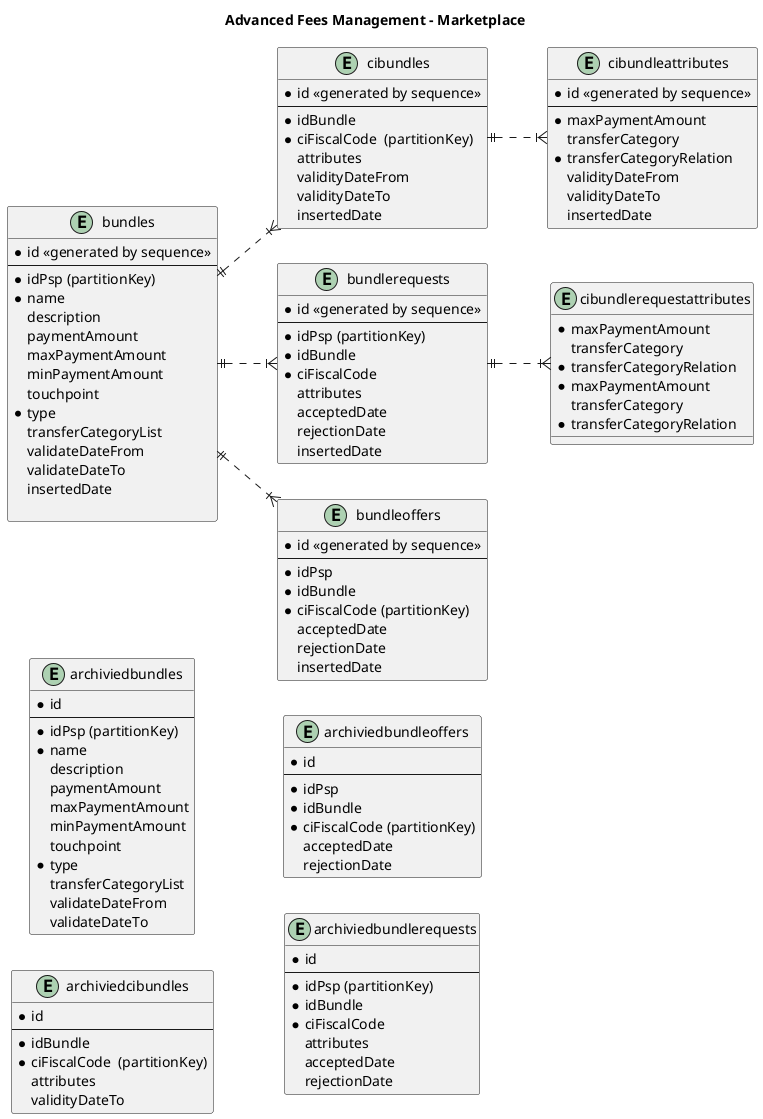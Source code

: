 @startuml ER-debtPosition
left to right direction

title Advanced Fees Management - Marketplace


entity bundles {
  * id <<generated by sequence>>
  --
  * idPsp (partitionKey)
  * name
  description
  paymentAmount
  maxPaymentAmount
  minPaymentAmount
  touchpoint
  * type
  transferCategoryList
  validateDateFrom
  validateDateTo
  insertedDate

}

entity cibundles {
  * id <<generated by sequence>>
  --
  * idBundle
  * ciFiscalCode  (partitionKey)
  attributes
  validityDateFrom
  validityDateTo
  insertedDate
}

entity cibundleattributes {
  * id <<generated by sequence>>
  --
  * maxPaymentAmount
  transferCategory
  * transferCategoryRelation
  validityDateFrom
  validityDateTo
  insertedDate
}

entity bundlerequests {
  * id <<generated by sequence>>
  --
  * idPsp (partitionKey)
  * idBundle
  * ciFiscalCode
  attributes
  acceptedDate
  rejectionDate
  insertedDate
}

entity cibundlerequestattributes {
  * maxPaymentAmount
  transferCategory
  * transferCategoryRelation
}

entity bundleoffers {
  * id <<generated by sequence>>
  --
  * idPsp
  * idBundle
  * ciFiscalCode (partitionKey)
  acceptedDate
  rejectionDate
  insertedDate
}

entity archiviedbundles {
  * id
  --
  * idPsp (partitionKey)
  * name
  description
  paymentAmount
  maxPaymentAmount
  minPaymentAmount
  touchpoint
  * type
  transferCategoryList
  validateDateFrom
  validateDateTo
}

entity archiviedcibundles {
  * id
  --
  * idBundle
  * ciFiscalCode  (partitionKey)
  attributes
  validityDateTo
}

entity cibundlerequestattributes {
  * maxPaymentAmount
  transferCategory
  * transferCategoryRelation
}

entity archiviedbundleoffers {
  * id
  --
  * idPsp
  * idBundle
  * ciFiscalCode (partitionKey)
  acceptedDate
  rejectionDate
}

entity archiviedbundlerequests {
  * id
  --
  * idPsp (partitionKey)
  * idBundle
  * ciFiscalCode
  attributes
  acceptedDate
  rejectionDate
}

bundles ||..|{ cibundles
cibundles ||..|{ cibundleattributes
bundles ||..|{ bundlerequests
bundlerequests ||..|{ cibundlerequestattributes
bundles ||..|{ bundleoffers

@enduml